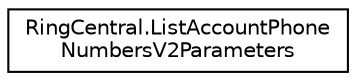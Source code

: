 digraph "Graphical Class Hierarchy"
{
 // LATEX_PDF_SIZE
  edge [fontname="Helvetica",fontsize="10",labelfontname="Helvetica",labelfontsize="10"];
  node [fontname="Helvetica",fontsize="10",shape=record];
  rankdir="LR";
  Node0 [label="RingCentral.ListAccountPhone\lNumbersV2Parameters",height=0.2,width=0.4,color="black", fillcolor="white", style="filled",URL="$classRingCentral_1_1ListAccountPhoneNumbersV2Parameters.html",tooltip="Query parameters for operation listAccountPhoneNumbersV2"];
}
